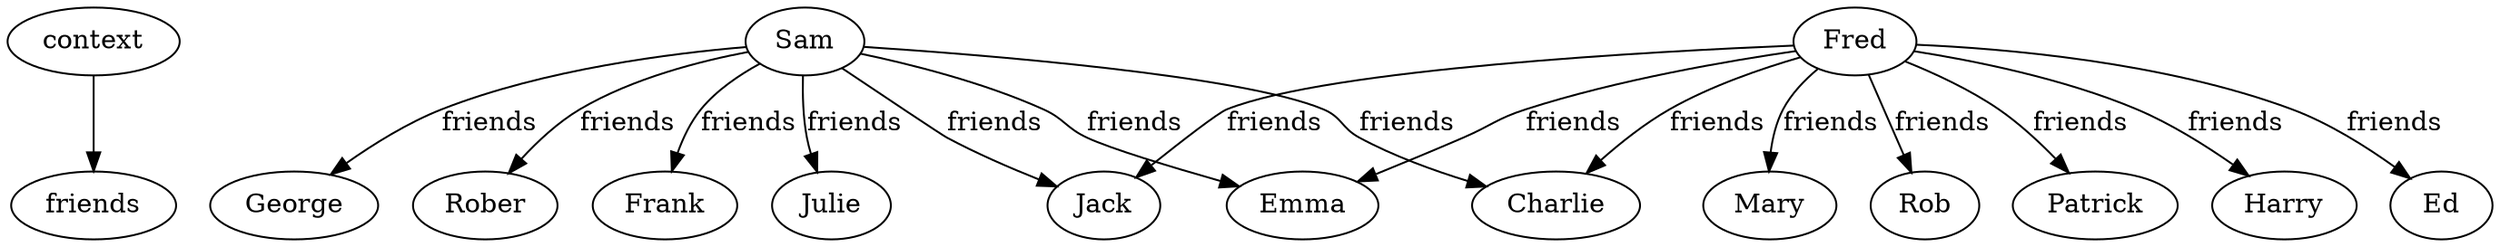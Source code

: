 digraph g {
"context" -> "friends"
"Fred" -> "Jack" [label="friends",arrowhead=normal]
"Fred" -> "Harry" [label="friends",arrowhead=normal]
"Fred" -> "Ed" [label="friends",arrowhead=normal]
"Fred" -> "Mary" [label="friends",arrowhead=normal]
"Fred" -> "Rob" [label="friends",arrowhead=normal]
"Fred" -> "Patrick" [label="friends",arrowhead=normal]
"Fred" -> "Emma" [label="friends",arrowhead=normal]
"Fred" -> "Charlie" [label="friends",arrowhead=normal]
"Sam" -> "Charlie" [label="friends",arrowhead=normal]
"Sam" -> "George" [label="friends",arrowhead=normal]
"Sam" -> "Emma" [label="friends",arrowhead=normal]
"Sam" -> "Jack" [label="friends",arrowhead=normal]
"Sam" -> "Rober" [label="friends",arrowhead=normal]
"Sam" -> "Frank" [label="friends",arrowhead=normal]
"Sam" -> "Julie" [label="friends",arrowhead=normal]
}
